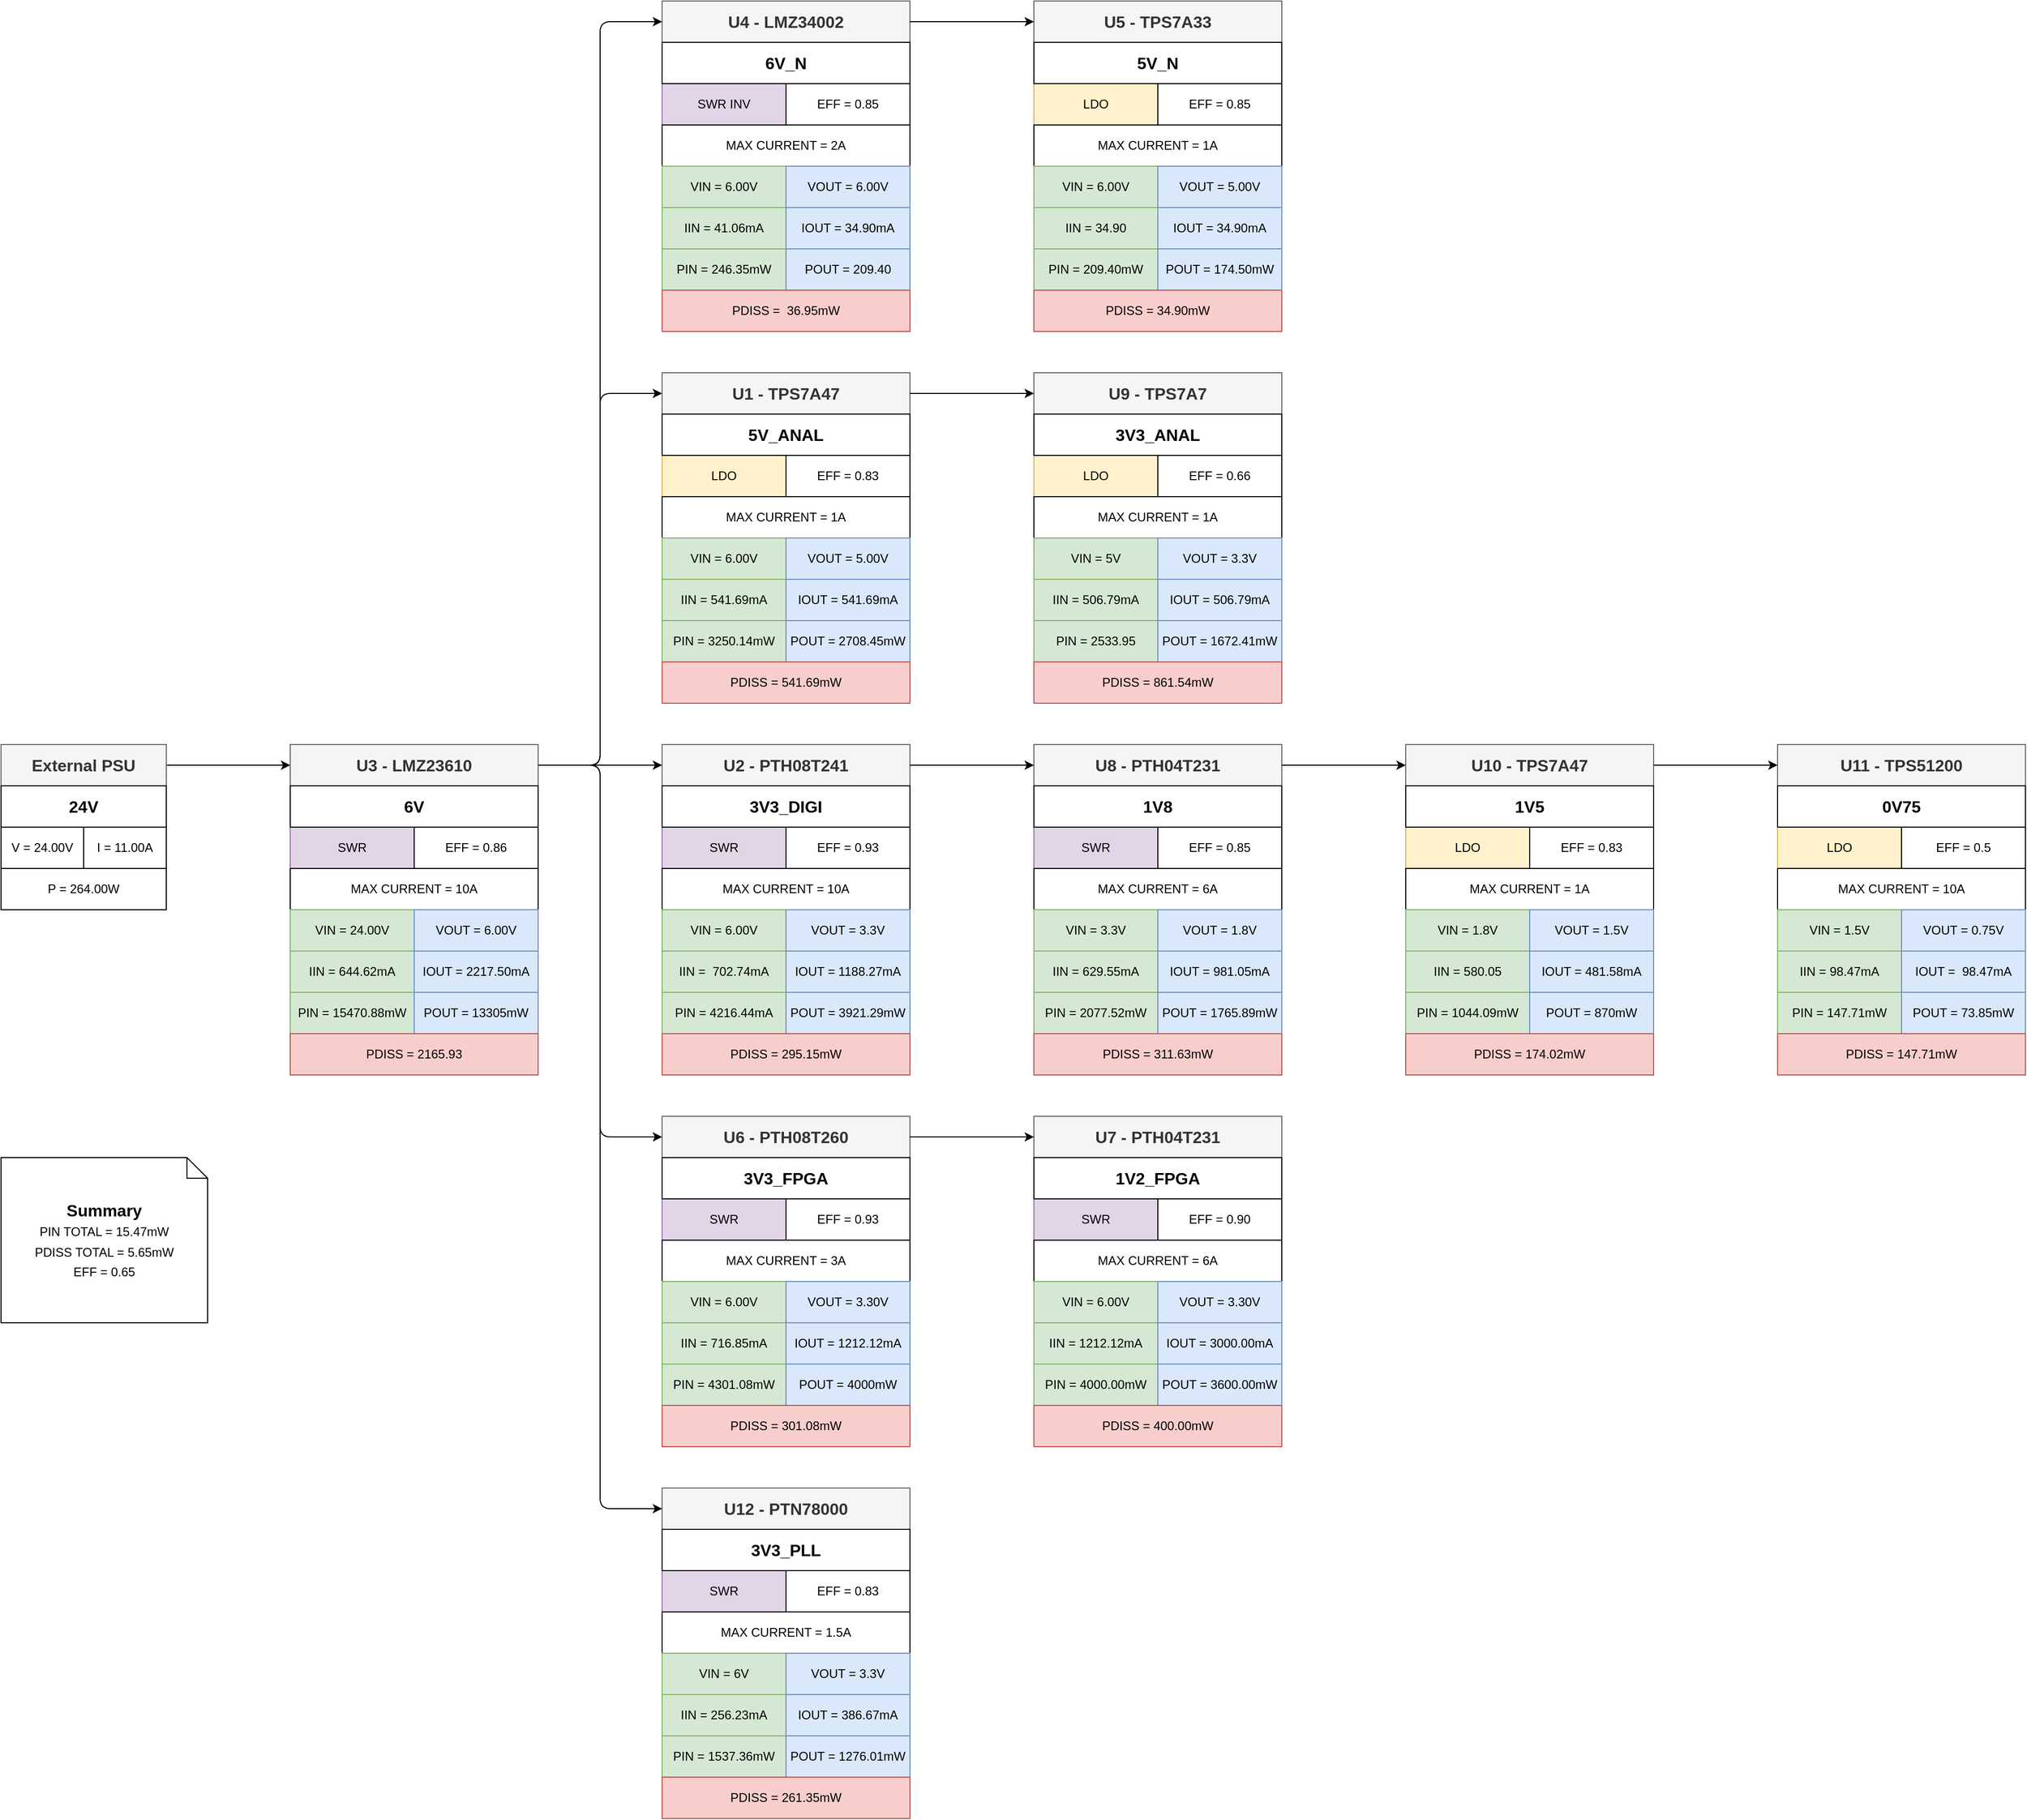 <mxfile>
    <diagram id="PbjkyKgWk1K6CJeybQGS" name="Page-1">
        <mxGraphModel dx="2220" dy="3248" grid="1" gridSize="10" guides="1" tooltips="1" connect="1" arrows="1" fold="1" page="0" pageScale="1" pageWidth="850" pageHeight="1100" background="#ffffff" math="0" shadow="0">
            <root>
                <mxCell id="0"/>
                <mxCell id="1" parent="0"/>
                <mxCell id="346" style="edgeStyle=orthogonalEdgeStyle;rounded=1;html=1;fontSize=16;" parent="1" source="2" target="274" edge="1">
                    <mxGeometry relative="1" as="geometry"/>
                </mxCell>
                <mxCell id="2" value="&lt;b&gt;&lt;font style=&quot;font-size: 16px;&quot;&gt;External PSU&lt;/font&gt;&lt;/b&gt;" style="rounded=0;whiteSpace=wrap;html=1;fillColor=#f5f5f5;strokeColor=#666666;fontColor=#333333;" parent="1" vertex="1">
                    <mxGeometry x="480" width="160" height="40" as="geometry"/>
                </mxCell>
                <mxCell id="3" value="V = 24.00V" style="rounded=0;whiteSpace=wrap;html=1;" parent="1" vertex="1">
                    <mxGeometry x="480" y="80" width="80" height="40" as="geometry"/>
                </mxCell>
                <mxCell id="4" value="I = 11.00A" style="rounded=0;whiteSpace=wrap;html=1;" parent="1" vertex="1">
                    <mxGeometry x="560" y="80" width="80" height="40" as="geometry"/>
                </mxCell>
                <mxCell id="5" value="P = 264.00W" style="rounded=0;whiteSpace=wrap;html=1;" parent="1" vertex="1">
                    <mxGeometry x="480" y="120" width="160" height="40" as="geometry"/>
                </mxCell>
                <mxCell id="131" value="" style="group" parent="1" vertex="1" connectable="0">
                    <mxGeometry x="1480" y="-360" width="240" height="320" as="geometry"/>
                </mxCell>
                <mxCell id="132" value="&lt;font style=&quot;font-size: 16px;&quot;&gt;&lt;b&gt;U9 - TPS7A7&lt;/b&gt;&lt;/font&gt;" style="rounded=0;whiteSpace=wrap;html=1;fontSize=14;container=0;fillColor=#f5f5f5;fontColor=#333333;strokeColor=#666666;" parent="131" vertex="1">
                    <mxGeometry width="240" height="40" as="geometry"/>
                </mxCell>
                <mxCell id="133" value="LDO" style="rounded=0;whiteSpace=wrap;html=1;container=0;fillColor=#fff2cc;strokeColor=#d6b656;" parent="131" vertex="1">
                    <mxGeometry y="80" width="120" height="40" as="geometry"/>
                </mxCell>
                <mxCell id="134" value="EFF = 0.66" style="rounded=0;whiteSpace=wrap;html=1;container=0;" parent="131" vertex="1">
                    <mxGeometry x="120" y="80" width="120" height="40" as="geometry"/>
                </mxCell>
                <mxCell id="135" value="MAX CURRENT = 1A" style="rounded=0;whiteSpace=wrap;html=1;container=0;" parent="131" vertex="1">
                    <mxGeometry y="120" width="240" height="40" as="geometry"/>
                </mxCell>
                <mxCell id="136" value="VIN = 5V" style="rounded=0;whiteSpace=wrap;html=1;fillColor=#d5e8d4;strokeColor=#82b366;container=0;align=center;" parent="131" vertex="1">
                    <mxGeometry y="160" width="120" height="40" as="geometry"/>
                </mxCell>
                <mxCell id="137" value="IIN = 506.79mA" style="rounded=0;whiteSpace=wrap;html=1;fillColor=#d5e8d4;strokeColor=#82b366;container=0;" parent="131" vertex="1">
                    <mxGeometry y="200" width="120" height="40" as="geometry"/>
                </mxCell>
                <mxCell id="138" value="PIN = 2533.95" style="rounded=0;whiteSpace=wrap;html=1;fillColor=#d5e8d4;strokeColor=#82b366;container=0;" parent="131" vertex="1">
                    <mxGeometry y="240" width="120" height="40" as="geometry"/>
                </mxCell>
                <mxCell id="139" value="VOUT = 3.3V" style="rounded=0;whiteSpace=wrap;html=1;fillColor=#dae8fc;strokeColor=#6c8ebf;container=0;" parent="131" vertex="1">
                    <mxGeometry x="120" y="160" width="120" height="40" as="geometry"/>
                </mxCell>
                <mxCell id="140" value="IOUT = 506.79mA" style="rounded=0;whiteSpace=wrap;html=1;fillColor=#dae8fc;strokeColor=#6c8ebf;container=0;" parent="131" vertex="1">
                    <mxGeometry x="120" y="200" width="120" height="40" as="geometry"/>
                </mxCell>
                <mxCell id="141" value="POUT = 1672.41mW" style="rounded=0;whiteSpace=wrap;html=1;fillColor=#dae8fc;strokeColor=#6c8ebf;container=0;" parent="131" vertex="1">
                    <mxGeometry x="120" y="240" width="120" height="40" as="geometry"/>
                </mxCell>
                <mxCell id="142" value="PDISS = 861.54mW" style="rounded=0;whiteSpace=wrap;html=1;fillColor=#f8cecc;strokeColor=#b85450;container=0;" parent="131" vertex="1">
                    <mxGeometry y="280" width="240" height="40" as="geometry"/>
                </mxCell>
                <mxCell id="143" value="&lt;b style=&quot;&quot;&gt;&lt;font style=&quot;font-size: 16px;&quot;&gt;3V3_ANAL&lt;/font&gt;&lt;/b&gt;" style="rounded=0;whiteSpace=wrap;html=1;fontSize=14;container=0;" parent="131" vertex="1">
                    <mxGeometry y="40" width="240" height="40" as="geometry"/>
                </mxCell>
                <mxCell id="144" value="" style="group;fillColor=#fff2cc;strokeColor=#d6b656;" parent="1" vertex="1" connectable="0">
                    <mxGeometry x="1840" width="240" height="320" as="geometry"/>
                </mxCell>
                <mxCell id="145" value="&lt;font style=&quot;font-size: 16px;&quot;&gt;&lt;b&gt;U10 - TPS7A47&lt;/b&gt;&lt;/font&gt;" style="rounded=0;whiteSpace=wrap;html=1;fontSize=14;container=0;fillColor=#f5f5f5;fontColor=#333333;strokeColor=#666666;" parent="144" vertex="1">
                    <mxGeometry width="240" height="40" as="geometry"/>
                </mxCell>
                <mxCell id="146" value="LDO" style="rounded=0;whiteSpace=wrap;html=1;container=0;fillColor=#fff2cc;strokeColor=#d6b656;" parent="144" vertex="1">
                    <mxGeometry y="80" width="120" height="40" as="geometry"/>
                </mxCell>
                <mxCell id="147" value="EFF = 0.83" style="rounded=0;whiteSpace=wrap;html=1;container=0;" parent="144" vertex="1">
                    <mxGeometry x="120" y="80" width="120" height="40" as="geometry"/>
                </mxCell>
                <mxCell id="148" value="MAX CURRENT = 1A" style="rounded=0;whiteSpace=wrap;html=1;container=0;" parent="144" vertex="1">
                    <mxGeometry y="120" width="240" height="40" as="geometry"/>
                </mxCell>
                <mxCell id="149" value="VIN = 1.8V" style="rounded=0;whiteSpace=wrap;html=1;fillColor=#d5e8d4;strokeColor=#82b366;container=0;" parent="144" vertex="1">
                    <mxGeometry y="160" width="120" height="40" as="geometry"/>
                </mxCell>
                <mxCell id="150" value="IIN = 580.05" style="rounded=0;whiteSpace=wrap;html=1;fillColor=#d5e8d4;strokeColor=#82b366;container=0;" parent="144" vertex="1">
                    <mxGeometry y="200" width="120" height="40" as="geometry"/>
                </mxCell>
                <mxCell id="151" value="PIN = 1044.09mW" style="rounded=0;whiteSpace=wrap;html=1;fillColor=#d5e8d4;strokeColor=#82b366;container=0;" parent="144" vertex="1">
                    <mxGeometry y="240" width="120" height="40" as="geometry"/>
                </mxCell>
                <mxCell id="152" value="VOUT = 1.5V" style="rounded=0;whiteSpace=wrap;html=1;fillColor=#dae8fc;strokeColor=#6c8ebf;container=0;" parent="144" vertex="1">
                    <mxGeometry x="120" y="160" width="120" height="40" as="geometry"/>
                </mxCell>
                <mxCell id="153" value="IOUT = 481.58mA" style="rounded=0;whiteSpace=wrap;html=1;fillColor=#dae8fc;strokeColor=#6c8ebf;container=0;" parent="144" vertex="1">
                    <mxGeometry x="120" y="200" width="120" height="40" as="geometry"/>
                </mxCell>
                <mxCell id="154" value="POUT = 870mW" style="rounded=0;whiteSpace=wrap;html=1;fillColor=#dae8fc;strokeColor=#6c8ebf;container=0;" parent="144" vertex="1">
                    <mxGeometry x="120" y="240" width="120" height="40" as="geometry"/>
                </mxCell>
                <mxCell id="155" value="PDISS = 174.02mW" style="rounded=0;whiteSpace=wrap;html=1;fillColor=#f8cecc;strokeColor=#b85450;container=0;" parent="144" vertex="1">
                    <mxGeometry y="280" width="240" height="40" as="geometry"/>
                </mxCell>
                <mxCell id="156" value="&lt;b style=&quot;&quot;&gt;&lt;font style=&quot;font-size: 16px;&quot;&gt;1V5&lt;/font&gt;&lt;/b&gt;" style="rounded=0;whiteSpace=wrap;html=1;fontSize=14;container=0;" parent="144" vertex="1">
                    <mxGeometry y="40" width="240" height="40" as="geometry"/>
                </mxCell>
                <mxCell id="158" value="" style="group;fillColor=#fff2cc;strokeColor=#d6b656;" parent="1" vertex="1" connectable="0">
                    <mxGeometry x="2200" width="240" height="320" as="geometry"/>
                </mxCell>
                <mxCell id="159" value="&lt;font style=&quot;font-size: 16px;&quot;&gt;&lt;b&gt;U11 - TPS51200&lt;/b&gt;&lt;/font&gt;" style="rounded=0;whiteSpace=wrap;html=1;fontSize=14;container=0;fillColor=#f5f5f5;fontColor=#333333;strokeColor=#666666;" parent="158" vertex="1">
                    <mxGeometry width="240" height="40" as="geometry"/>
                </mxCell>
                <mxCell id="160" value="LDO" style="rounded=0;whiteSpace=wrap;html=1;container=0;fillColor=#fff2cc;strokeColor=#d6b656;" parent="158" vertex="1">
                    <mxGeometry y="80" width="120" height="40" as="geometry"/>
                </mxCell>
                <mxCell id="161" value="EFF = 0.5" style="rounded=0;whiteSpace=wrap;html=1;container=0;" parent="158" vertex="1">
                    <mxGeometry x="120" y="80" width="120" height="40" as="geometry"/>
                </mxCell>
                <mxCell id="162" value="MAX CURRENT = 10A" style="rounded=0;whiteSpace=wrap;html=1;container=0;" parent="158" vertex="1">
                    <mxGeometry y="120" width="240" height="40" as="geometry"/>
                </mxCell>
                <mxCell id="163" value="VIN = 1.5V" style="rounded=0;whiteSpace=wrap;html=1;fillColor=#d5e8d4;strokeColor=#82b366;container=0;" parent="158" vertex="1">
                    <mxGeometry y="160" width="120" height="40" as="geometry"/>
                </mxCell>
                <mxCell id="164" value="IIN = 98.47mA" style="rounded=0;whiteSpace=wrap;html=1;fillColor=#d5e8d4;strokeColor=#82b366;container=0;" parent="158" vertex="1">
                    <mxGeometry y="200" width="120" height="40" as="geometry"/>
                </mxCell>
                <mxCell id="165" value="PIN = 147.71mW" style="rounded=0;whiteSpace=wrap;html=1;fillColor=#d5e8d4;strokeColor=#82b366;container=0;" parent="158" vertex="1">
                    <mxGeometry y="240" width="120" height="40" as="geometry"/>
                </mxCell>
                <mxCell id="166" value="VOUT = 0.75V" style="rounded=0;whiteSpace=wrap;html=1;fillColor=#dae8fc;strokeColor=#6c8ebf;container=0;" parent="158" vertex="1">
                    <mxGeometry x="120" y="160" width="120" height="40" as="geometry"/>
                </mxCell>
                <mxCell id="167" value="IOUT =&amp;nbsp; 98.47mA" style="rounded=0;whiteSpace=wrap;html=1;fillColor=#dae8fc;strokeColor=#6c8ebf;container=0;" parent="158" vertex="1">
                    <mxGeometry x="120" y="200" width="120" height="40" as="geometry"/>
                </mxCell>
                <mxCell id="168" value="POUT = 73.85mW" style="rounded=0;whiteSpace=wrap;html=1;fillColor=#dae8fc;strokeColor=#6c8ebf;container=0;" parent="158" vertex="1">
                    <mxGeometry x="120" y="240" width="120" height="40" as="geometry"/>
                </mxCell>
                <mxCell id="169" value="PDISS = 147.71mW" style="rounded=0;whiteSpace=wrap;html=1;fillColor=#f8cecc;strokeColor=#b85450;container=0;" parent="158" vertex="1">
                    <mxGeometry y="280" width="240" height="40" as="geometry"/>
                </mxCell>
                <mxCell id="170" value="&lt;b&gt;&lt;font style=&quot;font-size: 16px;&quot;&gt;0V75&lt;/font&gt;&lt;/b&gt;" style="rounded=0;whiteSpace=wrap;html=1;fontSize=14;container=0;" parent="158" vertex="1">
                    <mxGeometry y="40" width="240" height="40" as="geometry"/>
                </mxCell>
                <mxCell id="171" value="" style="group" parent="1" vertex="1" connectable="0">
                    <mxGeometry x="1120" y="-720" width="240" height="320" as="geometry"/>
                </mxCell>
                <mxCell id="172" value="&lt;font style=&quot;font-size: 16px;&quot;&gt;&lt;b&gt;U4 - LMZ34002&lt;/b&gt;&lt;/font&gt;" style="rounded=0;whiteSpace=wrap;html=1;fontSize=14;container=0;fillColor=#f5f5f5;fontColor=#333333;strokeColor=#666666;" parent="171" vertex="1">
                    <mxGeometry width="240" height="40" as="geometry"/>
                </mxCell>
                <mxCell id="173" value="SWR INV" style="rounded=0;whiteSpace=wrap;html=1;container=0;fillColor=#e1d5e7;strokeColor=#9673a6;" parent="171" vertex="1">
                    <mxGeometry y="80" width="120" height="40" as="geometry"/>
                </mxCell>
                <mxCell id="174" value="EFF = 0.85" style="rounded=0;whiteSpace=wrap;html=1;container=0;" parent="171" vertex="1">
                    <mxGeometry x="120" y="80" width="120" height="40" as="geometry"/>
                </mxCell>
                <mxCell id="175" value="MAX CURRENT = 2A" style="rounded=0;whiteSpace=wrap;html=1;container=0;" parent="171" vertex="1">
                    <mxGeometry y="120" width="240" height="40" as="geometry"/>
                </mxCell>
                <mxCell id="176" value="VIN = 6.00V" style="rounded=0;whiteSpace=wrap;html=1;fillColor=#d5e8d4;strokeColor=#82b366;container=0;" parent="171" vertex="1">
                    <mxGeometry y="160" width="120" height="40" as="geometry"/>
                </mxCell>
                <mxCell id="177" value="IIN = 41.06mA" style="rounded=0;whiteSpace=wrap;html=1;fillColor=#d5e8d4;strokeColor=#82b366;container=0;" parent="171" vertex="1">
                    <mxGeometry y="200" width="120" height="40" as="geometry"/>
                </mxCell>
                <mxCell id="178" value="PIN = 246.35mW" style="rounded=0;whiteSpace=wrap;html=1;fillColor=#d5e8d4;strokeColor=#82b366;container=0;" parent="171" vertex="1">
                    <mxGeometry y="240" width="120" height="40" as="geometry"/>
                </mxCell>
                <mxCell id="179" value="VOUT = 6.00V" style="rounded=0;whiteSpace=wrap;html=1;fillColor=#dae8fc;strokeColor=#6c8ebf;container=0;" parent="171" vertex="1">
                    <mxGeometry x="120" y="160" width="120" height="40" as="geometry"/>
                </mxCell>
                <mxCell id="180" value="IOUT = 34.90mA" style="rounded=0;whiteSpace=wrap;html=1;fillColor=#dae8fc;strokeColor=#6c8ebf;container=0;" parent="171" vertex="1">
                    <mxGeometry x="120" y="200" width="120" height="40" as="geometry"/>
                </mxCell>
                <mxCell id="181" value="POUT = 209.40" style="rounded=0;whiteSpace=wrap;html=1;fillColor=#dae8fc;strokeColor=#6c8ebf;container=0;" parent="171" vertex="1">
                    <mxGeometry x="120" y="240" width="120" height="40" as="geometry"/>
                </mxCell>
                <mxCell id="182" value="PDISS =&amp;nbsp; 36.95mW" style="rounded=0;whiteSpace=wrap;html=1;fillColor=#f8cecc;strokeColor=#b85450;container=0;" parent="171" vertex="1">
                    <mxGeometry y="280" width="240" height="40" as="geometry"/>
                </mxCell>
                <mxCell id="183" value="&lt;b&gt;&lt;font style=&quot;font-size: 16px;&quot;&gt;6V_N&lt;/font&gt;&lt;/b&gt;" style="rounded=0;whiteSpace=wrap;html=1;fontSize=14;container=0;" parent="171" vertex="1">
                    <mxGeometry y="40" width="240" height="40" as="geometry"/>
                </mxCell>
                <mxCell id="184" value="" style="group;fillColor=#fff2cc;strokeColor=#d6b656;" parent="1" connectable="0" vertex="1">
                    <mxGeometry x="1120" y="-360" width="240" height="320" as="geometry"/>
                </mxCell>
                <mxCell id="185" value="&lt;span style=&quot;font-size: 16px;&quot;&gt;&lt;b&gt;U1 - TPS7A47&lt;/b&gt;&lt;/span&gt;" style="rounded=0;whiteSpace=wrap;html=1;fontSize=14;container=0;fillColor=#f5f5f5;fontColor=#333333;strokeColor=#666666;" parent="184" vertex="1">
                    <mxGeometry width="240" height="40" as="geometry"/>
                </mxCell>
                <mxCell id="186" value="LDO" style="rounded=0;whiteSpace=wrap;html=1;container=0;fillColor=#fff2cc;strokeColor=#d6b656;" parent="184" vertex="1">
                    <mxGeometry y="80" width="120" height="40" as="geometry"/>
                </mxCell>
                <mxCell id="187" value="EFF = 0.83" style="rounded=0;whiteSpace=wrap;html=1;container=0;" parent="184" vertex="1">
                    <mxGeometry x="120" y="80" width="120" height="40" as="geometry"/>
                </mxCell>
                <mxCell id="188" value="MAX CURRENT = 1A" style="rounded=0;whiteSpace=wrap;html=1;container=0;" parent="184" vertex="1">
                    <mxGeometry y="120" width="240" height="40" as="geometry"/>
                </mxCell>
                <mxCell id="189" value="VIN = 6.00V" style="rounded=0;whiteSpace=wrap;html=1;fillColor=#d5e8d4;strokeColor=#82b366;container=0;" parent="184" vertex="1">
                    <mxGeometry y="160" width="120" height="40" as="geometry"/>
                </mxCell>
                <mxCell id="190" value="IIN = 541.69mA" style="rounded=0;whiteSpace=wrap;html=1;fillColor=#d5e8d4;strokeColor=#82b366;container=0;" parent="184" vertex="1">
                    <mxGeometry y="200" width="120" height="40" as="geometry"/>
                </mxCell>
                <mxCell id="191" value="PIN = 3250.14mW" style="rounded=0;whiteSpace=wrap;html=1;fillColor=#d5e8d4;strokeColor=#82b366;container=0;" parent="184" vertex="1">
                    <mxGeometry y="240" width="120" height="40" as="geometry"/>
                </mxCell>
                <mxCell id="192" value="VOUT = 5.00V" style="rounded=0;whiteSpace=wrap;html=1;fillColor=#dae8fc;strokeColor=#6c8ebf;container=0;" parent="184" vertex="1">
                    <mxGeometry x="120" y="160" width="120" height="40" as="geometry"/>
                </mxCell>
                <mxCell id="193" value="IOUT = 541.69mA" style="rounded=0;whiteSpace=wrap;html=1;fillColor=#dae8fc;strokeColor=#6c8ebf;container=0;" parent="184" vertex="1">
                    <mxGeometry x="120" y="200" width="120" height="40" as="geometry"/>
                </mxCell>
                <mxCell id="194" value="POUT = 2708.45mW" style="rounded=0;whiteSpace=wrap;html=1;fillColor=#dae8fc;strokeColor=#6c8ebf;container=0;" parent="184" vertex="1">
                    <mxGeometry x="120" y="240" width="120" height="40" as="geometry"/>
                </mxCell>
                <mxCell id="195" value="PDISS = 541.69mW" style="rounded=0;whiteSpace=wrap;html=1;fillColor=#f8cecc;strokeColor=#b85450;container=0;" parent="184" vertex="1">
                    <mxGeometry y="280" width="240" height="40" as="geometry"/>
                </mxCell>
                <mxCell id="196" value="&lt;b style=&quot;border-color: var(--border-color);&quot;&gt;&lt;font style=&quot;border-color: var(--border-color); font-size: 16px;&quot;&gt;5V_ANAL&lt;/font&gt;&lt;/b&gt;" style="rounded=0;whiteSpace=wrap;html=1;fontSize=14;container=0;" parent="184" vertex="1">
                    <mxGeometry y="40" width="240" height="40" as="geometry"/>
                </mxCell>
                <mxCell id="209" value="PTH04T231" style="group;fillColor=#fff2cc;strokeColor=#d6b656;" parent="1" vertex="1" connectable="0">
                    <mxGeometry x="1480" width="240" height="320" as="geometry"/>
                </mxCell>
                <mxCell id="210" value="&lt;font style=&quot;font-size: 16px;&quot;&gt;&lt;b&gt;U8 - PTH04T231&lt;/b&gt;&lt;/font&gt;" style="rounded=0;whiteSpace=wrap;html=1;fontSize=14;container=0;fillColor=#f5f5f5;fontColor=#333333;strokeColor=#666666;" parent="209" vertex="1">
                    <mxGeometry width="240" height="40" as="geometry"/>
                </mxCell>
                <mxCell id="211" value="SWR" style="rounded=0;whiteSpace=wrap;html=1;container=0;fillColor=#e1d5e7;strokeColor=#9673a6;" parent="209" vertex="1">
                    <mxGeometry y="80" width="120" height="40" as="geometry"/>
                </mxCell>
                <mxCell id="212" value="EFF = 0.85" style="rounded=0;whiteSpace=wrap;html=1;container=0;" parent="209" vertex="1">
                    <mxGeometry x="120" y="80" width="120" height="40" as="geometry"/>
                </mxCell>
                <mxCell id="213" value="MAX CURRENT = 6A" style="rounded=0;whiteSpace=wrap;html=1;container=0;" parent="209" vertex="1">
                    <mxGeometry y="120" width="240" height="40" as="geometry"/>
                </mxCell>
                <mxCell id="214" value="VIN = 3.3V" style="rounded=0;whiteSpace=wrap;html=1;fillColor=#d5e8d4;strokeColor=#82b366;container=0;" parent="209" vertex="1">
                    <mxGeometry y="160" width="120" height="40" as="geometry"/>
                </mxCell>
                <mxCell id="215" value="IIN = 629.55mA" style="rounded=0;whiteSpace=wrap;html=1;fillColor=#d5e8d4;strokeColor=#82b366;container=0;" parent="209" vertex="1">
                    <mxGeometry y="200" width="120" height="40" as="geometry"/>
                </mxCell>
                <mxCell id="216" value="PIN = 2077.52mW" style="rounded=0;whiteSpace=wrap;html=1;fillColor=#d5e8d4;strokeColor=#82b366;container=0;" parent="209" vertex="1">
                    <mxGeometry y="240" width="120" height="40" as="geometry"/>
                </mxCell>
                <mxCell id="217" value="VOUT = 1.8V" style="rounded=0;whiteSpace=wrap;html=1;fillColor=#dae8fc;strokeColor=#6c8ebf;container=0;" parent="209" vertex="1">
                    <mxGeometry x="120" y="160" width="120" height="40" as="geometry"/>
                </mxCell>
                <mxCell id="218" value="IOUT = 981.05mA" style="rounded=0;whiteSpace=wrap;html=1;fillColor=#dae8fc;strokeColor=#6c8ebf;container=0;" parent="209" vertex="1">
                    <mxGeometry x="120" y="200" width="120" height="40" as="geometry"/>
                </mxCell>
                <mxCell id="219" value="POUT = 1765.89mW" style="rounded=0;whiteSpace=wrap;html=1;fillColor=#dae8fc;strokeColor=#6c8ebf;container=0;" parent="209" vertex="1">
                    <mxGeometry x="120" y="240" width="120" height="40" as="geometry"/>
                </mxCell>
                <mxCell id="220" value="PDISS = 311.63mW" style="rounded=0;whiteSpace=wrap;html=1;fillColor=#f8cecc;strokeColor=#b85450;container=0;" parent="209" vertex="1">
                    <mxGeometry y="280" width="240" height="40" as="geometry"/>
                </mxCell>
                <mxCell id="221" value="&lt;b style=&quot;&quot;&gt;&lt;font style=&quot;font-size: 16px;&quot;&gt;1V8&lt;/font&gt;&lt;/b&gt;" style="rounded=0;whiteSpace=wrap;html=1;fontSize=14;container=0;" parent="209" vertex="1">
                    <mxGeometry y="40" width="240" height="40" as="geometry"/>
                </mxCell>
                <mxCell id="237" value="&lt;b&gt;&lt;font style=&quot;font-size: 16px;&quot;&gt;24V&lt;/font&gt;&lt;/b&gt;" style="rounded=0;whiteSpace=wrap;html=1;" parent="1" vertex="1">
                    <mxGeometry x="480" y="40" width="160" height="40" as="geometry"/>
                </mxCell>
                <mxCell id="251" value="&lt;b&gt;Summary&lt;/b&gt;&lt;br&gt;&lt;font style=&quot;font-size: 12px;&quot;&gt;PIN TOTAL = 15.47mW&lt;br&gt;PDISS TOTAL = 5.65mW&lt;br style=&quot;border-color: var(--border-color);&quot;&gt;EFF = 0.65&lt;/font&gt;" style="shape=note;size=20;whiteSpace=wrap;html=1;fontSize=16;" parent="1" vertex="1">
                    <mxGeometry x="480" y="400" width="200" height="160" as="geometry"/>
                </mxCell>
                <mxCell id="257" style="edgeStyle=orthogonalEdgeStyle;rounded=1;html=1;fontSize=12;" parent="1" source="210" target="145" edge="1">
                    <mxGeometry relative="1" as="geometry"/>
                </mxCell>
                <mxCell id="258" style="edgeStyle=orthogonalEdgeStyle;rounded=1;html=1;fontSize=12;" parent="1" source="145" target="159" edge="1">
                    <mxGeometry relative="1" as="geometry"/>
                </mxCell>
                <mxCell id="273" value="" style="group" parent="1" connectable="0" vertex="1">
                    <mxGeometry x="760" width="240" height="320" as="geometry"/>
                </mxCell>
                <mxCell id="274" value="&lt;font style=&quot;font-size: 16px;&quot;&gt;&lt;b&gt;U3 - LMZ23610&lt;/b&gt;&lt;/font&gt;" style="rounded=0;whiteSpace=wrap;html=1;fontSize=14;container=0;fillColor=#f5f5f5;fontColor=#333333;strokeColor=#666666;" parent="273" vertex="1">
                    <mxGeometry width="240" height="40" as="geometry"/>
                </mxCell>
                <mxCell id="275" value="SWR" style="rounded=0;whiteSpace=wrap;html=1;container=0;fillColor=#e1d5e7;strokeColor=#9673a6;" parent="273" vertex="1">
                    <mxGeometry y="80" width="120" height="40" as="geometry"/>
                </mxCell>
                <mxCell id="276" value="EFF = 0.86" style="rounded=0;whiteSpace=wrap;html=1;container=0;" parent="273" vertex="1">
                    <mxGeometry x="120" y="80" width="120" height="40" as="geometry"/>
                </mxCell>
                <mxCell id="277" value="MAX CURRENT = 10A" style="rounded=0;whiteSpace=wrap;html=1;container=0;" parent="273" vertex="1">
                    <mxGeometry y="120" width="240" height="40" as="geometry"/>
                </mxCell>
                <mxCell id="278" value="VIN = 24.00V" style="rounded=0;whiteSpace=wrap;html=1;fillColor=#d5e8d4;strokeColor=#82b366;container=0;" parent="273" vertex="1">
                    <mxGeometry y="160" width="120" height="40" as="geometry"/>
                </mxCell>
                <mxCell id="279" value="IIN = 644.62mA" style="rounded=0;whiteSpace=wrap;html=1;fillColor=#d5e8d4;strokeColor=#82b366;container=0;" parent="273" vertex="1">
                    <mxGeometry y="200" width="120" height="40" as="geometry"/>
                </mxCell>
                <mxCell id="280" value="PIN = 15470.88mW" style="rounded=0;whiteSpace=wrap;html=1;fillColor=#d5e8d4;strokeColor=#82b366;container=0;" parent="273" vertex="1">
                    <mxGeometry y="240" width="120" height="40" as="geometry"/>
                </mxCell>
                <mxCell id="281" value="VOUT = 6.00V" style="rounded=0;whiteSpace=wrap;html=1;fillColor=#dae8fc;strokeColor=#6c8ebf;container=0;" parent="273" vertex="1">
                    <mxGeometry x="120" y="160" width="120" height="40" as="geometry"/>
                </mxCell>
                <mxCell id="282" value="IOUT = 2217.50mA" style="rounded=0;whiteSpace=wrap;html=1;fillColor=#dae8fc;strokeColor=#6c8ebf;container=0;" parent="273" vertex="1">
                    <mxGeometry x="120" y="200" width="120" height="40" as="geometry"/>
                </mxCell>
                <mxCell id="283" value="POUT = 13305mW" style="rounded=0;whiteSpace=wrap;html=1;fillColor=#dae8fc;strokeColor=#6c8ebf;container=0;" parent="273" vertex="1">
                    <mxGeometry x="120" y="240" width="120" height="40" as="geometry"/>
                </mxCell>
                <mxCell id="284" value="PDISS = 2165.93" style="rounded=0;whiteSpace=wrap;html=1;fillColor=#f8cecc;strokeColor=#b85450;container=0;" parent="273" vertex="1">
                    <mxGeometry y="280" width="240" height="40" as="geometry"/>
                </mxCell>
                <mxCell id="285" value="&lt;b style=&quot;border-color: var(--border-color);&quot;&gt;&lt;font style=&quot;border-color: var(--border-color); font-size: 16px;&quot;&gt;6V&lt;br&gt;&lt;/font&gt;&lt;/b&gt;" style="rounded=0;whiteSpace=wrap;html=1;fontSize=14;container=0;" parent="273" vertex="1">
                    <mxGeometry y="40" width="240" height="40" as="geometry"/>
                </mxCell>
                <mxCell id="286" value="" style="group" parent="1" vertex="1" connectable="0">
                    <mxGeometry x="1120" width="240" height="320" as="geometry"/>
                </mxCell>
                <mxCell id="287" value="&lt;span style=&quot;font-size: 16px;&quot;&gt;&lt;b&gt;U2 - PTH08T241&lt;/b&gt;&lt;/span&gt;" style="rounded=0;whiteSpace=wrap;html=1;fontSize=14;container=0;fillColor=#f5f5f5;fontColor=#333333;strokeColor=#666666;" parent="286" vertex="1">
                    <mxGeometry width="240" height="40" as="geometry"/>
                </mxCell>
                <mxCell id="288" value="SWR" style="rounded=0;whiteSpace=wrap;html=1;container=0;fillColor=#e1d5e7;strokeColor=#9673a6;" parent="286" vertex="1">
                    <mxGeometry y="80" width="120" height="40" as="geometry"/>
                </mxCell>
                <mxCell id="289" value="EFF = 0.93" style="rounded=0;whiteSpace=wrap;html=1;container=0;" parent="286" vertex="1">
                    <mxGeometry x="120" y="80" width="120" height="40" as="geometry"/>
                </mxCell>
                <mxCell id="290" value="MAX CURRENT = 10A" style="rounded=0;whiteSpace=wrap;html=1;container=0;" parent="286" vertex="1">
                    <mxGeometry y="120" width="240" height="40" as="geometry"/>
                </mxCell>
                <mxCell id="291" value="VIN = 6.00V" style="rounded=0;whiteSpace=wrap;html=1;fillColor=#d5e8d4;strokeColor=#82b366;container=0;" parent="286" vertex="1">
                    <mxGeometry y="160" width="120" height="40" as="geometry"/>
                </mxCell>
                <mxCell id="292" value="IIN =&amp;nbsp; 702.74mA" style="rounded=0;whiteSpace=wrap;html=1;fillColor=#d5e8d4;strokeColor=#82b366;container=0;" parent="286" vertex="1">
                    <mxGeometry y="200" width="120" height="40" as="geometry"/>
                </mxCell>
                <mxCell id="293" value="PIN = 4216.44mA" style="rounded=0;whiteSpace=wrap;html=1;fillColor=#d5e8d4;strokeColor=#82b366;container=0;" parent="286" vertex="1">
                    <mxGeometry y="240" width="120" height="40" as="geometry"/>
                </mxCell>
                <mxCell id="294" value="VOUT = 3.3V" style="rounded=0;whiteSpace=wrap;html=1;fillColor=#dae8fc;strokeColor=#6c8ebf;container=0;" parent="286" vertex="1">
                    <mxGeometry x="120" y="160" width="120" height="40" as="geometry"/>
                </mxCell>
                <mxCell id="295" value="IOUT = 1188.27mA" style="rounded=0;whiteSpace=wrap;html=1;fillColor=#dae8fc;strokeColor=#6c8ebf;container=0;" parent="286" vertex="1">
                    <mxGeometry x="120" y="200" width="120" height="40" as="geometry"/>
                </mxCell>
                <mxCell id="296" value="POUT = 3921.29mW" style="rounded=0;whiteSpace=wrap;html=1;fillColor=#dae8fc;strokeColor=#6c8ebf;container=0;" parent="286" vertex="1">
                    <mxGeometry x="120" y="240" width="120" height="40" as="geometry"/>
                </mxCell>
                <mxCell id="297" value="PDISS = 295.15mW" style="rounded=0;whiteSpace=wrap;html=1;fillColor=#f8cecc;strokeColor=#b85450;container=0;" parent="286" vertex="1">
                    <mxGeometry y="280" width="240" height="40" as="geometry"/>
                </mxCell>
                <mxCell id="298" value="&lt;b style=&quot;&quot;&gt;&lt;font style=&quot;font-size: 16px;&quot;&gt;3V3_DIGI&lt;/font&gt;&lt;/b&gt;" style="rounded=0;whiteSpace=wrap;html=1;fontSize=14;container=0;" parent="286" vertex="1">
                    <mxGeometry y="40" width="240" height="40" as="geometry"/>
                </mxCell>
                <mxCell id="299" value="" style="group" parent="1" vertex="1" connectable="0">
                    <mxGeometry x="1120" y="360" width="240" height="320" as="geometry"/>
                </mxCell>
                <mxCell id="300" value="&lt;b style=&quot;border-color: var(--border-color); font-size: 16px;&quot;&gt;U6 - PTH08T260&lt;/b&gt;" style="rounded=0;whiteSpace=wrap;html=1;fontSize=14;container=0;fillColor=#f5f5f5;fontColor=#333333;strokeColor=#666666;" parent="299" vertex="1">
                    <mxGeometry width="240" height="40" as="geometry"/>
                </mxCell>
                <mxCell id="301" value="SWR" style="rounded=0;whiteSpace=wrap;html=1;container=0;fillColor=#e1d5e7;strokeColor=#9673a6;" parent="299" vertex="1">
                    <mxGeometry y="80" width="120" height="40" as="geometry"/>
                </mxCell>
                <mxCell id="302" value="EFF = 0.93" style="rounded=0;whiteSpace=wrap;html=1;container=0;" parent="299" vertex="1">
                    <mxGeometry x="120" y="80" width="120" height="40" as="geometry"/>
                </mxCell>
                <mxCell id="303" value="MAX CURRENT = 3A" style="rounded=0;whiteSpace=wrap;html=1;container=0;" parent="299" vertex="1">
                    <mxGeometry y="120" width="240" height="40" as="geometry"/>
                </mxCell>
                <mxCell id="304" value="VIN = 6.00V" style="rounded=0;whiteSpace=wrap;html=1;fillColor=#d5e8d4;strokeColor=#82b366;container=0;" parent="299" vertex="1">
                    <mxGeometry y="160" width="120" height="40" as="geometry"/>
                </mxCell>
                <mxCell id="305" value="IIN = 716.85mA" style="rounded=0;whiteSpace=wrap;html=1;fillColor=#d5e8d4;strokeColor=#82b366;container=0;" parent="299" vertex="1">
                    <mxGeometry y="200" width="120" height="40" as="geometry"/>
                </mxCell>
                <mxCell id="306" value="PIN = 4301.08mW" style="rounded=0;whiteSpace=wrap;html=1;fillColor=#d5e8d4;strokeColor=#82b366;container=0;" parent="299" vertex="1">
                    <mxGeometry y="240" width="120" height="40" as="geometry"/>
                </mxCell>
                <mxCell id="307" value="VOUT = 3.30V" style="rounded=0;whiteSpace=wrap;html=1;fillColor=#dae8fc;strokeColor=#6c8ebf;container=0;" parent="299" vertex="1">
                    <mxGeometry x="120" y="160" width="120" height="40" as="geometry"/>
                </mxCell>
                <mxCell id="308" value="IOUT = 1212.12mA" style="rounded=0;whiteSpace=wrap;html=1;fillColor=#dae8fc;strokeColor=#6c8ebf;container=0;" parent="299" vertex="1">
                    <mxGeometry x="120" y="200" width="120" height="40" as="geometry"/>
                </mxCell>
                <mxCell id="309" value="POUT = 4000mW" style="rounded=0;whiteSpace=wrap;html=1;fillColor=#dae8fc;strokeColor=#6c8ebf;container=0;" parent="299" vertex="1">
                    <mxGeometry x="120" y="240" width="120" height="40" as="geometry"/>
                </mxCell>
                <mxCell id="310" value="PDISS = 301.08mW" style="rounded=0;whiteSpace=wrap;html=1;fillColor=#f8cecc;strokeColor=#b85450;container=0;" parent="299" vertex="1">
                    <mxGeometry y="280" width="240" height="40" as="geometry"/>
                </mxCell>
                <mxCell id="311" value="&lt;b style=&quot;&quot;&gt;&lt;font style=&quot;font-size: 16px;&quot;&gt;3V3_FPGA&lt;/font&gt;&lt;/b&gt;" style="rounded=0;whiteSpace=wrap;html=1;fontSize=14;container=0;" parent="299" vertex="1">
                    <mxGeometry y="40" width="240" height="40" as="geometry"/>
                </mxCell>
                <mxCell id="312" style="edgeStyle=orthogonalEdgeStyle;rounded=1;html=1;fontSize=16;" parent="1" source="185" target="132" edge="1">
                    <mxGeometry relative="1" as="geometry"/>
                </mxCell>
                <mxCell id="314" style="edgeStyle=orthogonalEdgeStyle;rounded=1;html=1;fontSize=16;" parent="1" source="274" target="287" edge="1">
                    <mxGeometry relative="1" as="geometry">
                        <Array as="points">
                            <mxPoint x="1060" y="20"/>
                            <mxPoint x="1060" y="20"/>
                        </Array>
                    </mxGeometry>
                </mxCell>
                <mxCell id="315" style="edgeStyle=orthogonalEdgeStyle;rounded=1;html=1;fontSize=16;" parent="1" source="274" target="185" edge="1">
                    <mxGeometry relative="1" as="geometry">
                        <Array as="points">
                            <mxPoint x="1060" y="20"/>
                            <mxPoint x="1060" y="-340"/>
                        </Array>
                    </mxGeometry>
                </mxCell>
                <mxCell id="316" style="edgeStyle=orthogonalEdgeStyle;rounded=1;html=1;fontSize=16;" parent="1" source="274" target="300" edge="1">
                    <mxGeometry relative="1" as="geometry">
                        <Array as="points">
                            <mxPoint x="1060" y="20"/>
                            <mxPoint x="1060" y="380"/>
                        </Array>
                    </mxGeometry>
                </mxCell>
                <mxCell id="317" style="edgeStyle=orthogonalEdgeStyle;rounded=1;html=1;fontSize=16;" parent="1" source="287" target="210" edge="1">
                    <mxGeometry relative="1" as="geometry"/>
                </mxCell>
                <mxCell id="318" value="" style="group" parent="1" vertex="1" connectable="0">
                    <mxGeometry x="1120" y="720" width="240" height="320" as="geometry"/>
                </mxCell>
                <mxCell id="319" value="&lt;b&gt;&lt;font style=&quot;font-size: 16px;&quot;&gt;U12 - PTN78000&lt;/font&gt;&lt;/b&gt;" style="rounded=0;whiteSpace=wrap;html=1;fontSize=14;container=0;fillColor=#f5f5f5;fontColor=#333333;strokeColor=#666666;" parent="318" vertex="1">
                    <mxGeometry width="240" height="40" as="geometry"/>
                </mxCell>
                <mxCell id="320" value="SWR" style="rounded=0;whiteSpace=wrap;html=1;container=0;fillColor=#e1d5e7;strokeColor=#9673a6;" parent="318" vertex="1">
                    <mxGeometry y="80" width="120" height="40" as="geometry"/>
                </mxCell>
                <mxCell id="321" value="EFF = 0.83" style="rounded=0;whiteSpace=wrap;html=1;container=0;" parent="318" vertex="1">
                    <mxGeometry x="120" y="80" width="120" height="40" as="geometry"/>
                </mxCell>
                <mxCell id="322" value="MAX CURRENT = 1.5A" style="rounded=0;whiteSpace=wrap;html=1;container=0;" parent="318" vertex="1">
                    <mxGeometry y="120" width="240" height="40" as="geometry"/>
                </mxCell>
                <mxCell id="323" value="VIN = 6V" style="rounded=0;whiteSpace=wrap;html=1;fillColor=#d5e8d4;strokeColor=#82b366;container=0;" parent="318" vertex="1">
                    <mxGeometry y="160" width="120" height="40" as="geometry"/>
                </mxCell>
                <mxCell id="324" value="IIN = 256.23mA" style="rounded=0;whiteSpace=wrap;html=1;fillColor=#d5e8d4;strokeColor=#82b366;container=0;" parent="318" vertex="1">
                    <mxGeometry y="200" width="120" height="40" as="geometry"/>
                </mxCell>
                <mxCell id="325" value="PIN = 1537.36mW" style="rounded=0;whiteSpace=wrap;html=1;fillColor=#d5e8d4;strokeColor=#82b366;container=0;" parent="318" vertex="1">
                    <mxGeometry y="240" width="120" height="40" as="geometry"/>
                </mxCell>
                <mxCell id="326" value="VOUT = 3.3V" style="rounded=0;whiteSpace=wrap;html=1;fillColor=#dae8fc;strokeColor=#6c8ebf;container=0;" parent="318" vertex="1">
                    <mxGeometry x="120" y="160" width="120" height="40" as="geometry"/>
                </mxCell>
                <mxCell id="327" value="IOUT = 386.67mA" style="rounded=0;whiteSpace=wrap;html=1;fillColor=#dae8fc;strokeColor=#6c8ebf;container=0;" parent="318" vertex="1">
                    <mxGeometry x="120" y="200" width="120" height="40" as="geometry"/>
                </mxCell>
                <mxCell id="328" value="POUT = 1276.01mW" style="rounded=0;whiteSpace=wrap;html=1;fillColor=#dae8fc;strokeColor=#6c8ebf;container=0;" parent="318" vertex="1">
                    <mxGeometry x="120" y="240" width="120" height="40" as="geometry"/>
                </mxCell>
                <mxCell id="329" value="PDISS = 261.35mW" style="rounded=0;whiteSpace=wrap;html=1;fillColor=#f8cecc;strokeColor=#b85450;container=0;" parent="318" vertex="1">
                    <mxGeometry y="280" width="240" height="40" as="geometry"/>
                </mxCell>
                <mxCell id="330" value="&lt;b style=&quot;&quot;&gt;&lt;font style=&quot;font-size: 16px;&quot;&gt;3V3_PLL&lt;/font&gt;&lt;/b&gt;" style="rounded=0;whiteSpace=wrap;html=1;fontSize=14;container=0;" parent="318" vertex="1">
                    <mxGeometry y="40" width="240" height="40" as="geometry"/>
                </mxCell>
                <mxCell id="331" style="edgeStyle=orthogonalEdgeStyle;rounded=1;html=1;fontSize=16;" parent="1" source="274" target="319" edge="1">
                    <mxGeometry relative="1" as="geometry">
                        <Array as="points">
                            <mxPoint x="1060" y="20"/>
                            <mxPoint x="1060" y="740"/>
                        </Array>
                    </mxGeometry>
                </mxCell>
                <mxCell id="332" value="" style="group" parent="1" vertex="1" connectable="0">
                    <mxGeometry x="1480" y="360" width="240" height="320" as="geometry"/>
                </mxCell>
                <mxCell id="333" value="&lt;b style=&quot;border-color: var(--border-color); font-size: 16px;&quot;&gt;U7 - PTH04T231&lt;/b&gt;" style="rounded=0;whiteSpace=wrap;html=1;fontSize=14;container=0;fillColor=#f5f5f5;fontColor=#333333;strokeColor=#666666;" parent="332" vertex="1">
                    <mxGeometry width="240" height="40" as="geometry"/>
                </mxCell>
                <mxCell id="334" value="SWR" style="rounded=0;whiteSpace=wrap;html=1;container=0;fillColor=#e1d5e7;strokeColor=#9673a6;" parent="332" vertex="1">
                    <mxGeometry y="80" width="120" height="40" as="geometry"/>
                </mxCell>
                <mxCell id="335" value="EFF = 0.90" style="rounded=0;whiteSpace=wrap;html=1;container=0;" parent="332" vertex="1">
                    <mxGeometry x="120" y="80" width="120" height="40" as="geometry"/>
                </mxCell>
                <mxCell id="336" value="MAX CURRENT = 6A" style="rounded=0;whiteSpace=wrap;html=1;container=0;" parent="332" vertex="1">
                    <mxGeometry y="120" width="240" height="40" as="geometry"/>
                </mxCell>
                <mxCell id="337" value="VIN = 6.00V" style="rounded=0;whiteSpace=wrap;html=1;fillColor=#d5e8d4;strokeColor=#82b366;container=0;" parent="332" vertex="1">
                    <mxGeometry y="160" width="120" height="40" as="geometry"/>
                </mxCell>
                <mxCell id="338" value="IIN = 1212.12mA" style="rounded=0;whiteSpace=wrap;html=1;fillColor=#d5e8d4;strokeColor=#82b366;container=0;" parent="332" vertex="1">
                    <mxGeometry y="200" width="120" height="40" as="geometry"/>
                </mxCell>
                <mxCell id="339" value="PIN = 4000.00mW" style="rounded=0;whiteSpace=wrap;html=1;fillColor=#d5e8d4;strokeColor=#82b366;container=0;" parent="332" vertex="1">
                    <mxGeometry y="240" width="120" height="40" as="geometry"/>
                </mxCell>
                <mxCell id="340" value="VOUT = 3.30V" style="rounded=0;whiteSpace=wrap;html=1;fillColor=#dae8fc;strokeColor=#6c8ebf;container=0;" parent="332" vertex="1">
                    <mxGeometry x="120" y="160" width="120" height="40" as="geometry"/>
                </mxCell>
                <mxCell id="341" value="IOUT = 3000.00mA" style="rounded=0;whiteSpace=wrap;html=1;fillColor=#dae8fc;strokeColor=#6c8ebf;container=0;" parent="332" vertex="1">
                    <mxGeometry x="120" y="200" width="120" height="40" as="geometry"/>
                </mxCell>
                <mxCell id="342" value="POUT = 3600.00mW" style="rounded=0;whiteSpace=wrap;html=1;fillColor=#dae8fc;strokeColor=#6c8ebf;container=0;" parent="332" vertex="1">
                    <mxGeometry x="120" y="240" width="120" height="40" as="geometry"/>
                </mxCell>
                <mxCell id="343" value="PDISS = 400.00mW" style="rounded=0;whiteSpace=wrap;html=1;fillColor=#f8cecc;strokeColor=#b85450;container=0;" parent="332" vertex="1">
                    <mxGeometry y="280" width="240" height="40" as="geometry"/>
                </mxCell>
                <mxCell id="344" value="&lt;b style=&quot;&quot;&gt;&lt;font style=&quot;font-size: 16px;&quot;&gt;1V2_FPGA&lt;/font&gt;&lt;/b&gt;" style="rounded=0;whiteSpace=wrap;html=1;fontSize=14;container=0;" parent="332" vertex="1">
                    <mxGeometry y="40" width="240" height="40" as="geometry"/>
                </mxCell>
                <mxCell id="345" style="edgeStyle=orthogonalEdgeStyle;rounded=1;html=1;fontSize=16;" parent="1" source="300" target="333" edge="1">
                    <mxGeometry relative="1" as="geometry"/>
                </mxCell>
                <mxCell id="347" style="edgeStyle=orthogonalEdgeStyle;rounded=1;html=1;fontSize=16;" parent="1" source="274" target="172" edge="1">
                    <mxGeometry relative="1" as="geometry">
                        <Array as="points">
                            <mxPoint x="1060" y="20"/>
                            <mxPoint x="1060" y="-700"/>
                        </Array>
                    </mxGeometry>
                </mxCell>
                <mxCell id="348" value="" style="group;fillColor=#fff2cc;strokeColor=#d6b656;" parent="1" vertex="1" connectable="0">
                    <mxGeometry x="1480" y="-720" width="240" height="320" as="geometry"/>
                </mxCell>
                <mxCell id="349" value="&lt;span style=&quot;font-size: 16px;&quot;&gt;&lt;b&gt;U5 - TPS7A33&lt;/b&gt;&lt;/span&gt;" style="rounded=0;whiteSpace=wrap;html=1;fontSize=14;container=0;fillColor=#f5f5f5;fontColor=#333333;strokeColor=#666666;" parent="348" vertex="1">
                    <mxGeometry width="240" height="40" as="geometry"/>
                </mxCell>
                <mxCell id="350" value="LDO" style="rounded=0;whiteSpace=wrap;html=1;container=0;fillColor=#fff2cc;strokeColor=#d6b656;" parent="348" vertex="1">
                    <mxGeometry y="80" width="120" height="40" as="geometry"/>
                </mxCell>
                <mxCell id="351" value="EFF = 0.85" style="rounded=0;whiteSpace=wrap;html=1;container=0;" parent="348" vertex="1">
                    <mxGeometry x="120" y="80" width="120" height="40" as="geometry"/>
                </mxCell>
                <mxCell id="352" value="MAX CURRENT = 1A" style="rounded=0;whiteSpace=wrap;html=1;container=0;" parent="348" vertex="1">
                    <mxGeometry y="120" width="240" height="40" as="geometry"/>
                </mxCell>
                <mxCell id="353" value="VIN = 6.00V" style="rounded=0;whiteSpace=wrap;html=1;fillColor=#d5e8d4;strokeColor=#82b366;container=0;" parent="348" vertex="1">
                    <mxGeometry y="160" width="120" height="40" as="geometry"/>
                </mxCell>
                <mxCell id="354" value="IIN = 34.90" style="rounded=0;whiteSpace=wrap;html=1;fillColor=#d5e8d4;strokeColor=#82b366;container=0;" parent="348" vertex="1">
                    <mxGeometry y="200" width="120" height="40" as="geometry"/>
                </mxCell>
                <mxCell id="355" value="PIN = 209.40mW" style="rounded=0;whiteSpace=wrap;html=1;fillColor=#d5e8d4;strokeColor=#82b366;container=0;" parent="348" vertex="1">
                    <mxGeometry y="240" width="120" height="40" as="geometry"/>
                </mxCell>
                <mxCell id="356" value="VOUT = 5.00V" style="rounded=0;whiteSpace=wrap;html=1;fillColor=#dae8fc;strokeColor=#6c8ebf;container=0;" parent="348" vertex="1">
                    <mxGeometry x="120" y="160" width="120" height="40" as="geometry"/>
                </mxCell>
                <mxCell id="357" value="IOUT = 34.90mA" style="rounded=0;whiteSpace=wrap;html=1;fillColor=#dae8fc;strokeColor=#6c8ebf;container=0;" parent="348" vertex="1">
                    <mxGeometry x="120" y="200" width="120" height="40" as="geometry"/>
                </mxCell>
                <mxCell id="358" value="POUT = 174.50mW" style="rounded=0;whiteSpace=wrap;html=1;fillColor=#dae8fc;strokeColor=#6c8ebf;container=0;" parent="348" vertex="1">
                    <mxGeometry x="120" y="240" width="120" height="40" as="geometry"/>
                </mxCell>
                <mxCell id="359" value="PDISS = 34.90mW" style="rounded=0;whiteSpace=wrap;html=1;fillColor=#f8cecc;strokeColor=#b85450;container=0;" parent="348" vertex="1">
                    <mxGeometry y="280" width="240" height="40" as="geometry"/>
                </mxCell>
                <mxCell id="360" value="&lt;b&gt;&lt;font style=&quot;font-size: 16px;&quot;&gt;5V_N&lt;/font&gt;&lt;/b&gt;" style="rounded=0;whiteSpace=wrap;html=1;fontSize=14;container=0;" parent="348" vertex="1">
                    <mxGeometry y="40" width="240" height="40" as="geometry"/>
                </mxCell>
                <mxCell id="361" style="edgeStyle=orthogonalEdgeStyle;rounded=1;html=1;fontSize=16;" parent="1" source="172" target="349" edge="1">
                    <mxGeometry relative="1" as="geometry"/>
                </mxCell>
            </root>
        </mxGraphModel>
    </diagram>
</mxfile>
